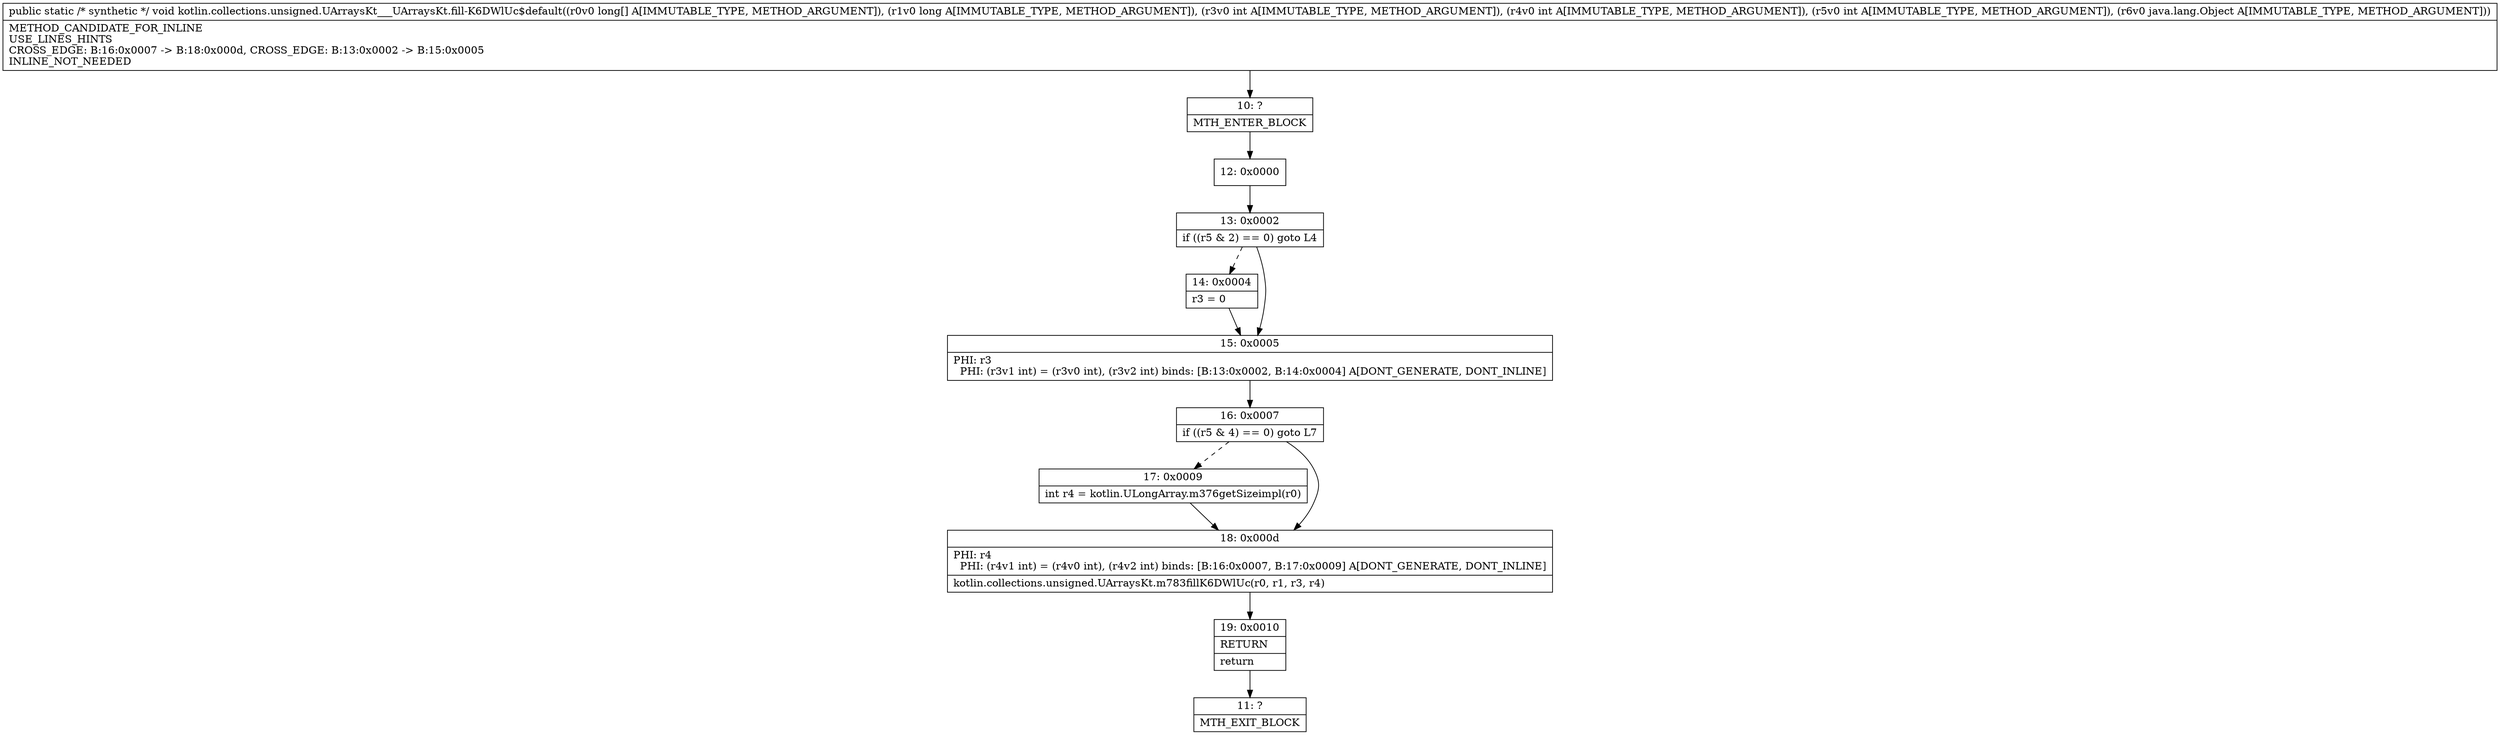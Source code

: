 digraph "CFG forkotlin.collections.unsigned.UArraysKt___UArraysKt.fill\-K6DWlUc$default([JJIIILjava\/lang\/Object;)V" {
Node_10 [shape=record,label="{10\:\ ?|MTH_ENTER_BLOCK\l}"];
Node_12 [shape=record,label="{12\:\ 0x0000}"];
Node_13 [shape=record,label="{13\:\ 0x0002|if ((r5 & 2) == 0) goto L4\l}"];
Node_14 [shape=record,label="{14\:\ 0x0004|r3 = 0\l}"];
Node_15 [shape=record,label="{15\:\ 0x0005|PHI: r3 \l  PHI: (r3v1 int) = (r3v0 int), (r3v2 int) binds: [B:13:0x0002, B:14:0x0004] A[DONT_GENERATE, DONT_INLINE]\l}"];
Node_16 [shape=record,label="{16\:\ 0x0007|if ((r5 & 4) == 0) goto L7\l}"];
Node_17 [shape=record,label="{17\:\ 0x0009|int r4 = kotlin.ULongArray.m376getSizeimpl(r0)\l}"];
Node_18 [shape=record,label="{18\:\ 0x000d|PHI: r4 \l  PHI: (r4v1 int) = (r4v0 int), (r4v2 int) binds: [B:16:0x0007, B:17:0x0009] A[DONT_GENERATE, DONT_INLINE]\l|kotlin.collections.unsigned.UArraysKt.m783fillK6DWlUc(r0, r1, r3, r4)\l}"];
Node_19 [shape=record,label="{19\:\ 0x0010|RETURN\l|return\l}"];
Node_11 [shape=record,label="{11\:\ ?|MTH_EXIT_BLOCK\l}"];
MethodNode[shape=record,label="{public static \/* synthetic *\/ void kotlin.collections.unsigned.UArraysKt___UArraysKt.fill\-K6DWlUc$default((r0v0 long[] A[IMMUTABLE_TYPE, METHOD_ARGUMENT]), (r1v0 long A[IMMUTABLE_TYPE, METHOD_ARGUMENT]), (r3v0 int A[IMMUTABLE_TYPE, METHOD_ARGUMENT]), (r4v0 int A[IMMUTABLE_TYPE, METHOD_ARGUMENT]), (r5v0 int A[IMMUTABLE_TYPE, METHOD_ARGUMENT]), (r6v0 java.lang.Object A[IMMUTABLE_TYPE, METHOD_ARGUMENT]))  | METHOD_CANDIDATE_FOR_INLINE\lUSE_LINES_HINTS\lCROSS_EDGE: B:16:0x0007 \-\> B:18:0x000d, CROSS_EDGE: B:13:0x0002 \-\> B:15:0x0005\lINLINE_NOT_NEEDED\l}"];
MethodNode -> Node_10;Node_10 -> Node_12;
Node_12 -> Node_13;
Node_13 -> Node_14[style=dashed];
Node_13 -> Node_15;
Node_14 -> Node_15;
Node_15 -> Node_16;
Node_16 -> Node_17[style=dashed];
Node_16 -> Node_18;
Node_17 -> Node_18;
Node_18 -> Node_19;
Node_19 -> Node_11;
}

